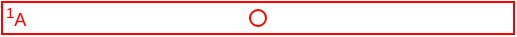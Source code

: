 <mxfile compressed="false" version="20.3.0" type="device">
  <diagram name="ND0040" id="1CP9VX86ncTdAmcYDIcw">
    <mxGraphModel dx="563" dy="337" grid="1" gridSize="2" guides="1" tooltips="1" connect="1" arrows="1" fold="1" page="1" pageScale="1" pageWidth="1169" pageHeight="827" math="0" shadow="0">
      <root>
        <mxCell id="22vkG-h5v2N9dKBLQ-ZE-0" />
        <mxCell id="22vkG-h5v2N9dKBLQ-ZE-124" value="Connection" style="" parent="22vkG-h5v2N9dKBLQ-ZE-0" />
        <mxCell id="H5sSJ_zDWDha90w6UZLX-0" value="&lt;font style=&quot;font-size: 9px;&quot;&gt;&lt;sup&gt;1&lt;/sup&gt;A&lt;/font&gt;" style="rounded=0;whiteSpace=wrap;html=1;fillColor=none;strokeColor=#FF0000;fontColor=#FF0000;align=left;" vertex="1" parent="22vkG-h5v2N9dKBLQ-ZE-124">
          <mxGeometry x="416" y="336" width="256" height="16" as="geometry" />
        </mxCell>
        <mxCell id="22vkG-h5v2N9dKBLQ-ZE-135" value="Label" style="" parent="22vkG-h5v2N9dKBLQ-ZE-0" />
        <mxCell id="22vkG-h5v2N9dKBLQ-ZE-136" value="Origo" style="" parent="22vkG-h5v2N9dKBLQ-ZE-0" />
        <object label="origo" id="H5sSJ_zDWDha90w6UZLX-1">
          <mxCell style="vsdxID=1407;fillColor=none;gradientColor=none;shape=stencil(rVFbDsIgEDwNnyQU4glqvcfGblsilmZBS28vZGMsxg9j/JvZmX1kR5g2TLCg0CpE8hdcbR8nYY5CaztPSDZmJEwnTDt4wpH8be6ZL1CcBV39vUxI3KdKh1YbswPTEzuBzlmiVGmKau9zUKM+jlJJQrJBko8QrZ+rrQ5oRJnXyMHBWElhRVx25ebnw/5zVvPFWRm83jxY5zilvf4eSy5xpKZ7AA==);strokeColor=#ff0000;strokeWidth=1;points=[[0.5,0.5,0,0,0]];labelBackgroundColor=none;rounded=0;html=1;whiteSpace=wrap;aspect=fixed;noLabel=1;snapToPoint=1;" vertex="1" parent="22vkG-h5v2N9dKBLQ-ZE-136">
            <mxGeometry x="540" y="340" width="8" height="8" as="geometry" />
          </mxCell>
        </object>
        <object label="Symbol" Width="16" Height="1" UoM="mm" id="22vkG-h5v2N9dKBLQ-ZE-138">
          <mxCell style="" parent="22vkG-h5v2N9dKBLQ-ZE-0" />
        </object>
      </root>
    </mxGraphModel>
  </diagram>
</mxfile>
